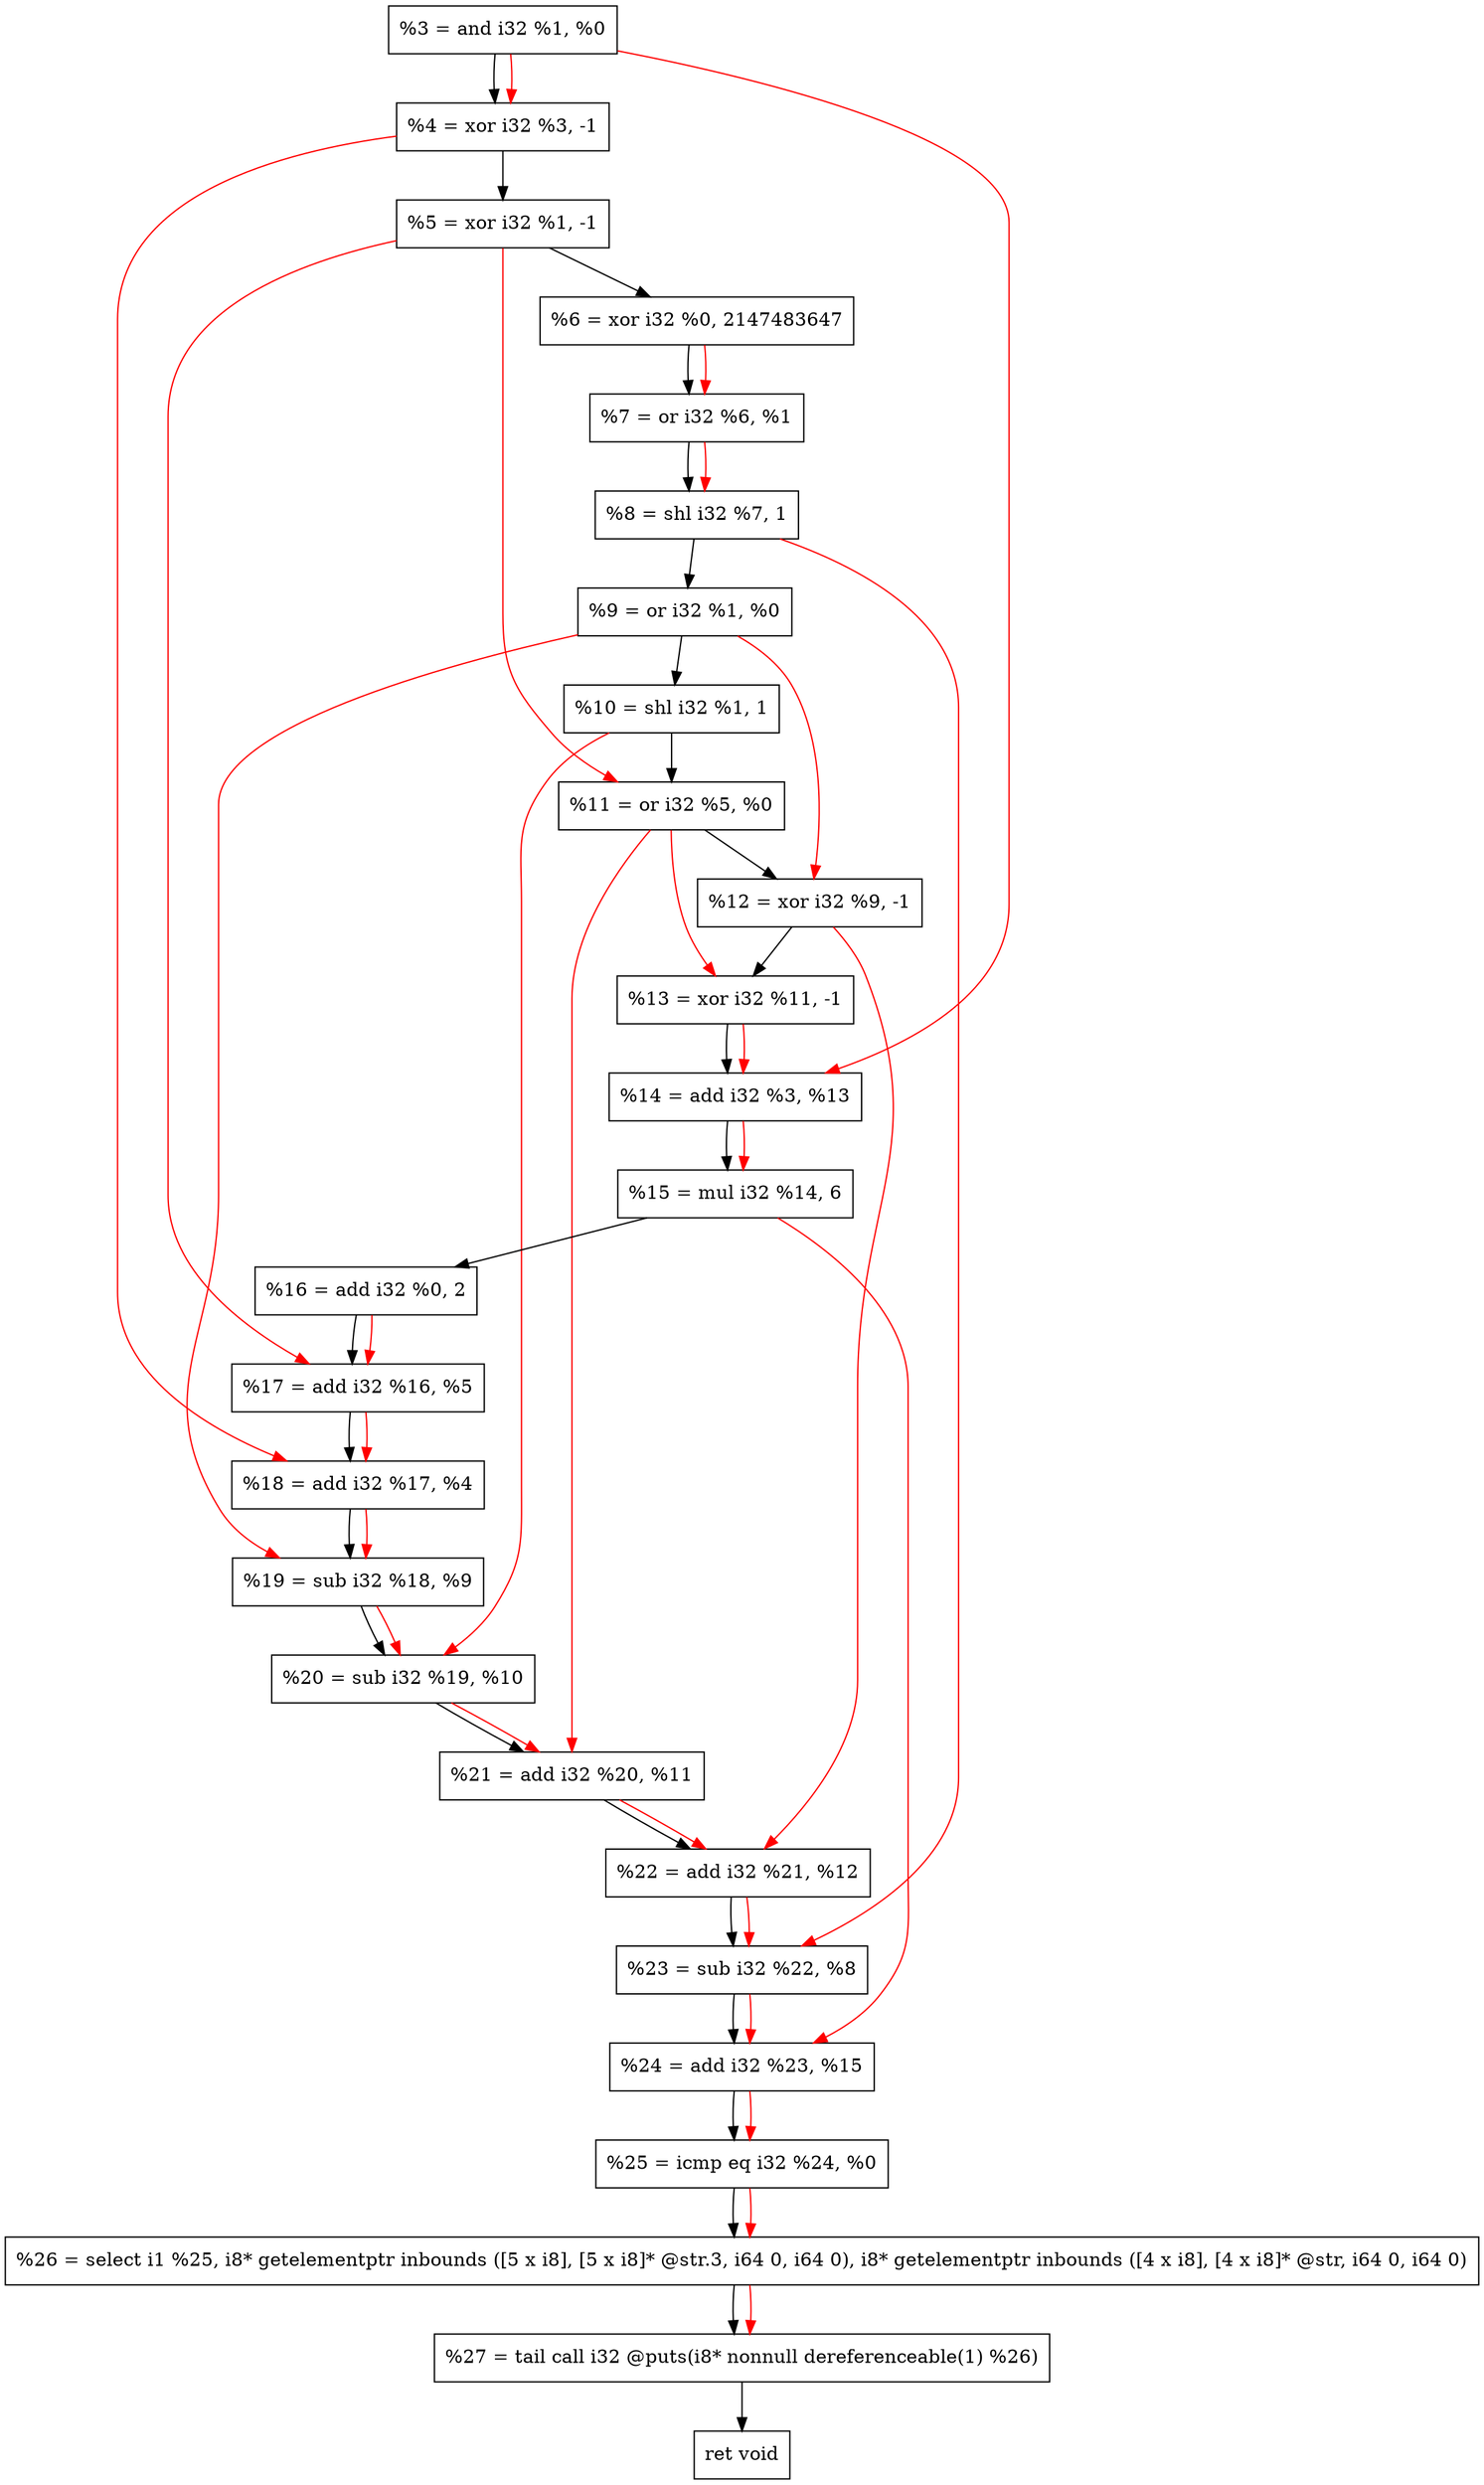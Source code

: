 digraph "DFG for'crackme' function" {
	Node0x2446520[shape=record, label="  %3 = and i32 %1, %0"];
	Node0x2446bd0[shape=record, label="  %4 = xor i32 %3, -1"];
	Node0x2446c90[shape=record, label="  %5 = xor i32 %1, -1"];
	Node0x2446d00[shape=record, label="  %6 = xor i32 %0, 2147483647"];
	Node0x2446d70[shape=record, label="  %7 = or i32 %6, %1"];
	Node0x2446e10[shape=record, label="  %8 = shl i32 %7, 1"];
	Node0x2446e80[shape=record, label="  %9 = or i32 %1, %0"];
	Node0x2446ef0[shape=record, label="  %10 = shl i32 %1, 1"];
	Node0x2446f60[shape=record, label="  %11 = or i32 %5, %0"];
	Node0x2446fd0[shape=record, label="  %12 = xor i32 %9, -1"];
	Node0x2447040[shape=record, label="  %13 = xor i32 %11, -1"];
	Node0x24470b0[shape=record, label="  %14 = add i32 %3, %13"];
	Node0x2447150[shape=record, label="  %15 = mul i32 %14, 6"];
	Node0x24471f0[shape=record, label="  %16 = add i32 %0, 2"];
	Node0x2447260[shape=record, label="  %17 = add i32 %16, %5"];
	Node0x24472d0[shape=record, label="  %18 = add i32 %17, %4"];
	Node0x2447340[shape=record, label="  %19 = sub i32 %18, %9"];
	Node0x24473b0[shape=record, label="  %20 = sub i32 %19, %10"];
	Node0x2447420[shape=record, label="  %21 = add i32 %20, %11"];
	Node0x2447490[shape=record, label="  %22 = add i32 %21, %12"];
	Node0x2447500[shape=record, label="  %23 = sub i32 %22, %8"];
	Node0x2447570[shape=record, label="  %24 = add i32 %23, %15"];
	Node0x24475e0[shape=record, label="  %25 = icmp eq i32 %24, %0"];
	Node0x23e7268[shape=record, label="  %26 = select i1 %25, i8* getelementptr inbounds ([5 x i8], [5 x i8]* @str.3, i64 0, i64 0), i8* getelementptr inbounds ([4 x i8], [4 x i8]* @str, i64 0, i64 0)"];
	Node0x2447a80[shape=record, label="  %27 = tail call i32 @puts(i8* nonnull dereferenceable(1) %26)"];
	Node0x2447ad0[shape=record, label="  ret void"];
	Node0x2446520 -> Node0x2446bd0;
	Node0x2446bd0 -> Node0x2446c90;
	Node0x2446c90 -> Node0x2446d00;
	Node0x2446d00 -> Node0x2446d70;
	Node0x2446d70 -> Node0x2446e10;
	Node0x2446e10 -> Node0x2446e80;
	Node0x2446e80 -> Node0x2446ef0;
	Node0x2446ef0 -> Node0x2446f60;
	Node0x2446f60 -> Node0x2446fd0;
	Node0x2446fd0 -> Node0x2447040;
	Node0x2447040 -> Node0x24470b0;
	Node0x24470b0 -> Node0x2447150;
	Node0x2447150 -> Node0x24471f0;
	Node0x24471f0 -> Node0x2447260;
	Node0x2447260 -> Node0x24472d0;
	Node0x24472d0 -> Node0x2447340;
	Node0x2447340 -> Node0x24473b0;
	Node0x24473b0 -> Node0x2447420;
	Node0x2447420 -> Node0x2447490;
	Node0x2447490 -> Node0x2447500;
	Node0x2447500 -> Node0x2447570;
	Node0x2447570 -> Node0x24475e0;
	Node0x24475e0 -> Node0x23e7268;
	Node0x23e7268 -> Node0x2447a80;
	Node0x2447a80 -> Node0x2447ad0;
edge [color=red]
	Node0x2446520 -> Node0x2446bd0;
	Node0x2446d00 -> Node0x2446d70;
	Node0x2446d70 -> Node0x2446e10;
	Node0x2446c90 -> Node0x2446f60;
	Node0x2446e80 -> Node0x2446fd0;
	Node0x2446f60 -> Node0x2447040;
	Node0x2446520 -> Node0x24470b0;
	Node0x2447040 -> Node0x24470b0;
	Node0x24470b0 -> Node0x2447150;
	Node0x24471f0 -> Node0x2447260;
	Node0x2446c90 -> Node0x2447260;
	Node0x2447260 -> Node0x24472d0;
	Node0x2446bd0 -> Node0x24472d0;
	Node0x24472d0 -> Node0x2447340;
	Node0x2446e80 -> Node0x2447340;
	Node0x2447340 -> Node0x24473b0;
	Node0x2446ef0 -> Node0x24473b0;
	Node0x24473b0 -> Node0x2447420;
	Node0x2446f60 -> Node0x2447420;
	Node0x2447420 -> Node0x2447490;
	Node0x2446fd0 -> Node0x2447490;
	Node0x2447490 -> Node0x2447500;
	Node0x2446e10 -> Node0x2447500;
	Node0x2447500 -> Node0x2447570;
	Node0x2447150 -> Node0x2447570;
	Node0x2447570 -> Node0x24475e0;
	Node0x24475e0 -> Node0x23e7268;
	Node0x23e7268 -> Node0x2447a80;
}
